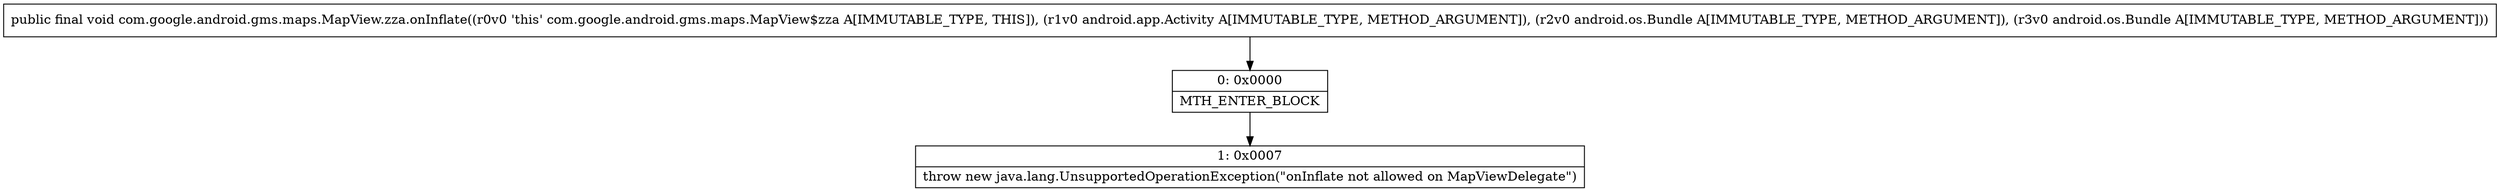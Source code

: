 digraph "CFG forcom.google.android.gms.maps.MapView.zza.onInflate(Landroid\/app\/Activity;Landroid\/os\/Bundle;Landroid\/os\/Bundle;)V" {
Node_0 [shape=record,label="{0\:\ 0x0000|MTH_ENTER_BLOCK\l}"];
Node_1 [shape=record,label="{1\:\ 0x0007|throw new java.lang.UnsupportedOperationException(\"onInflate not allowed on MapViewDelegate\")\l}"];
MethodNode[shape=record,label="{public final void com.google.android.gms.maps.MapView.zza.onInflate((r0v0 'this' com.google.android.gms.maps.MapView$zza A[IMMUTABLE_TYPE, THIS]), (r1v0 android.app.Activity A[IMMUTABLE_TYPE, METHOD_ARGUMENT]), (r2v0 android.os.Bundle A[IMMUTABLE_TYPE, METHOD_ARGUMENT]), (r3v0 android.os.Bundle A[IMMUTABLE_TYPE, METHOD_ARGUMENT])) }"];
MethodNode -> Node_0;
Node_0 -> Node_1;
}

